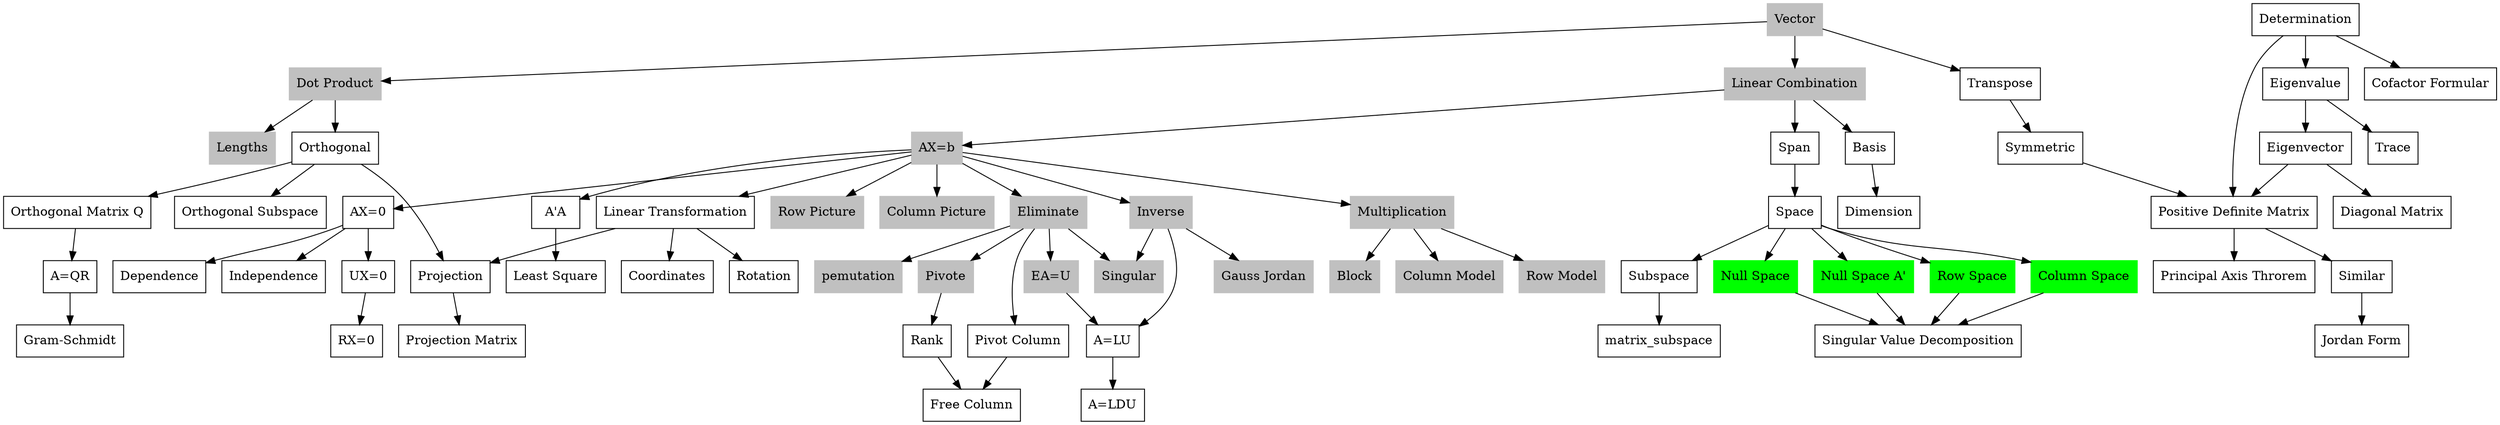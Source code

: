 //linear algebra key words
//graph
digraph{
	dpi = 320;
	node[shape=box]
	//lecture 1
	lengths[label="Lengths",style=filled,color=gray];
	linear_combination[label="Linear Combination",style=filled,color=gray];
	row_picture[label="Row Picture",style=filled,color=gray];
	column_picture[label="Column Picture",style=filled,color=gray];
	//lecture 2
	eliminate[label="Eliminate",style=filled,color=gray];
	pivote[label="Pivote",style=filled,color=gray];
	pemutation[label="pemutation",style=filled,color=gray];
	ea_equ_u[label="EA=U",style=filled,color=gray];
	//lecture 3
	column_model[label="Column Model",style=filled,color=gray];
	row_model[label="Row Model",style=filled,color=gray];
	block[label="Block",style=filled,color=gray];
	multiplication[label="Multiplication",style=filled,color=gray]
	inverse[label="Inverse",style=filled,color=gray];
	singular[label="Singular",style=filled,color=gray];
	Gauss_Jordan[label="Gauss Jordan",style=filled,color=gray];
	//lecture 4
	a_equ_lu[label="A=LU"];
	a_equ_ldu[label="A=LDU"];
	//lecture 5
	transpose[label="Transpose"];
	symmetric[label="Symmetric"];

	space[label="Space"];
	subspace[label="Subspace"];

	//lecture 6
	//lecture 7
	rank_[label="Rank"];
	pivot_column[label="Pivot Column"];
	free_column[label="Free Column"];
	ax_equ_0[label="AX=0"];
	ux_equ_0[label="UX=0"];
	rx_equ_0[label="RX=0"];
	//lecture 8
	ax_equ_b[label="AX=b",style=filled,color=gray];
	//lecture 9
	dependence[label="Dependence"];
	independence[label="Independence"];
	span[label="Span"];
	basis[label="Basis"];
	dimension[label="Dimension"];
	//lecture 10

	subgraph matrix_sub_space{
		node[shape=box,style=filled,color=green]
		color=red;
		row_space[label="Row Space"];
		column_space[label="Column Space"];
		null_space[label="Null Space"];
		null_space_a_t[label="Null Space A\'"];
		space->row_space;
		space->null_space_a_t;
		space->column_space;
		space->null_space;
	}
	//lecture 14
	vector[label="Vector",style=filled,color=gray];
	orthogonal[label="Orthogonal"];
	orthogonal_subspace[label="Orthogonal Subspace"];
	dot_product[label="Dot Product",style=filled,color=gray];
	//lecture 15
	projection[label="Projection"];
	projection_matrix[label="Projection Matrix"];
	least_square[label="Least Square"];
	a_t_a[label="A\'A"];
	//lecture 17
	orthogonal_matrix_q[label="Orthogonal Matrix Q"];
	a_equ_q_r[label="A=QR"];
	gram_schmidt[label="Gram-Schmidt"];
	//lecture 18
	determination[label="Determination"];
	cofactor_formular[label="Cofactor Formular"];
	//lecture 20
	//lecture 21
	eigenvalue[label="Eigenvalue"];
	eigenvector[label="Eigenvector"];
	trace[label="Trace"];
	diagonal_matrix[label="Diagonal Matrix"];
	//lecture 23
	//lecture 24
	//lecture 25
	positive_definite_matrix[label="Positive Definite Matrix"];
	//lecture 26
	//lecture 27
	principal_axis_theorem[label="Principal Axis Throrem"];
	//lecture 28
	similar[label="Similar"];
	Jordan_Form[label="Jordan Form"];
	//lecture 29
	singular_value_decomposition[label="Singular Value Decomposition"];
	//lecture 30
	linear_transformation[label="Linear Transformation"];
	coordinates[label="Coordinates"];
	rotation[label="Rotation"];



	edge[]
	//lecture 1
	vector->linear_combination;
	ax_equ_b->row_picture;
	ax_equ_b->a_t_a;
	ax_equ_b->column_picture;
	dot_product->lengths;
	//lecture 2
	ax_equ_b->eliminate;
	eliminate->pivote;
	eliminate->pemutation;
	eliminate->ea_equ_u;
	eliminate->singular;

	//lecture 3
	ax_equ_b->multiplication;
	ax_equ_b->inverse->singular;
	multiplication->column_model;
	multiplication->row_model;
	multiplication->block;
	inverse->Gauss_Jordan;
	//lecture 4
	inverse->a_equ_lu;
	ea_equ_u->a_equ_lu->a_equ_ldu;
	//lecture 5
	vector->transpose->symmetric;
	space->subspace;
	//lecture 6
	//lecture 7
	pivote->rank_->free_column;

	eliminate->pivot_column->free_column;

	ax_equ_0->ux_equ_0->rx_equ_0;

	//lecture 8
	ax_equ_b->ax_equ_0;
	//lecture 9
	ax_equ_0->dependence;
	ax_equ_0->independence;
	linear_combination->span;
	linear_combination->basis->dimension
	linear_combination->ax_equ_b;
	span->space;
	//lecture 10
	subspace->matrix_subspace;




	//lecture 14
	vector->dot_product->orthogonal->orthogonal_subspace;

	//lecture 15
	orthogonal->projection->projection_matrix;
	a_t_a->least_square;
	//lecture 17
	orthogonal->orthogonal_matrix_q->a_equ_q_r->gram_schmidt;

	//lecture 18
	determination->cofactor_formular;

	//lecture 20
	//singular->determination;
	//lecture 21
	determination->eigenvalue->eigenvector;
	eigenvalue->trace;
	//lecture 22
	eigenvector->diagonal_matrix
	//lecture 23
	//lecture 24
	//lecture 25
	symmetric->positive_definite_matrix;
	determination->positive_definite_matrix;
	eigenvector->positive_definite_matrix;
	//lecture 26
	//lecture 27
	positive_definite_matrix->principal_axis_theorem;
	//lecture 28
	positive_definite_matrix->similar->Jordan_Form;
	//lecture 29
	row_space->singular_value_decomposition;
	column_space->singular_value_decomposition;
	null_space->singular_value_decomposition;
	null_space_a_t->singular_value_decomposition;
	//lecture 30
	ax_equ_b->linear_transformation;
	linear_transformation->coordinates;
	linear_transformation->projection;
	linear_transformation->rotation;
}
